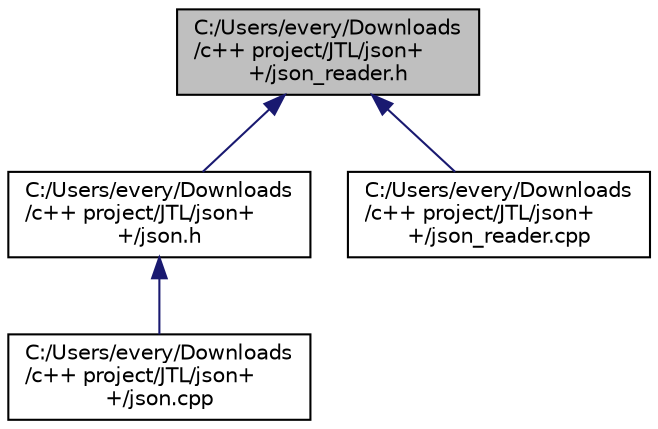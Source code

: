 digraph "C:/Users/every/Downloads/c++ project/JTL/json++/json_reader.h"
{
  edge [fontname="Helvetica",fontsize="10",labelfontname="Helvetica",labelfontsize="10"];
  node [fontname="Helvetica",fontsize="10",shape=record];
  Node5 [label="C:/Users/every/Downloads\l/c++ project/JTL/json+\l+/json_reader.h",height=0.2,width=0.4,color="black", fillcolor="grey75", style="filled", fontcolor="black"];
  Node5 -> Node6 [dir="back",color="midnightblue",fontsize="10",style="solid",fontname="Helvetica"];
  Node6 [label="C:/Users/every/Downloads\l/c++ project/JTL/json+\l+/json.h",height=0.2,width=0.4,color="black", fillcolor="white", style="filled",URL="$json_8h.html"];
  Node6 -> Node7 [dir="back",color="midnightblue",fontsize="10",style="solid",fontname="Helvetica"];
  Node7 [label="C:/Users/every/Downloads\l/c++ project/JTL/json+\l+/json.cpp",height=0.2,width=0.4,color="black", fillcolor="white", style="filled",URL="$json_8cpp.html"];
  Node5 -> Node8 [dir="back",color="midnightblue",fontsize="10",style="solid",fontname="Helvetica"];
  Node8 [label="C:/Users/every/Downloads\l/c++ project/JTL/json+\l+/json_reader.cpp",height=0.2,width=0.4,color="black", fillcolor="white", style="filled",URL="$json__reader_8cpp.html"];
}
